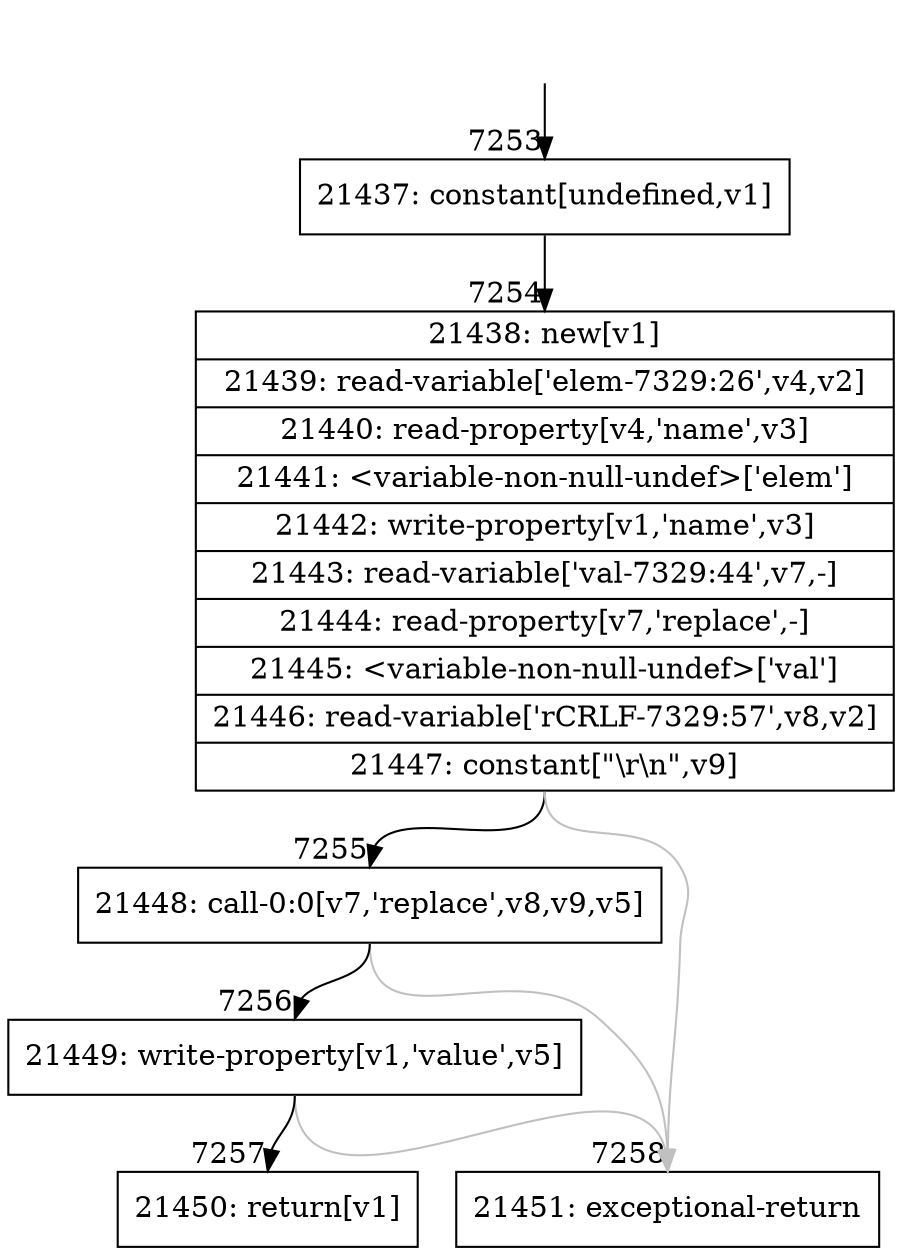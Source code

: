 digraph {
rankdir="TD"
BB_entry458[shape=none,label=""];
BB_entry458 -> BB7253 [tailport=s, headport=n, headlabel="    7253"]
BB7253 [shape=record label="{21437: constant[undefined,v1]}" ] 
BB7253 -> BB7254 [tailport=s, headport=n, headlabel="      7254"]
BB7254 [shape=record label="{21438: new[v1]|21439: read-variable['elem-7329:26',v4,v2]|21440: read-property[v4,'name',v3]|21441: \<variable-non-null-undef\>['elem']|21442: write-property[v1,'name',v3]|21443: read-variable['val-7329:44',v7,-]|21444: read-property[v7,'replace',-]|21445: \<variable-non-null-undef\>['val']|21446: read-variable['rCRLF-7329:57',v8,v2]|21447: constant[\"\\r\\n\",v9]}" ] 
BB7254 -> BB7255 [tailport=s, headport=n, headlabel="      7255"]
BB7254 -> BB7258 [tailport=s, headport=n, color=gray, headlabel="      7258"]
BB7255 [shape=record label="{21448: call-0:0[v7,'replace',v8,v9,v5]}" ] 
BB7255 -> BB7256 [tailport=s, headport=n, headlabel="      7256"]
BB7255 -> BB7258 [tailport=s, headport=n, color=gray]
BB7256 [shape=record label="{21449: write-property[v1,'value',v5]}" ] 
BB7256 -> BB7257 [tailport=s, headport=n, headlabel="      7257"]
BB7256 -> BB7258 [tailport=s, headport=n, color=gray]
BB7257 [shape=record label="{21450: return[v1]}" ] 
BB7258 [shape=record label="{21451: exceptional-return}" ] 
}
